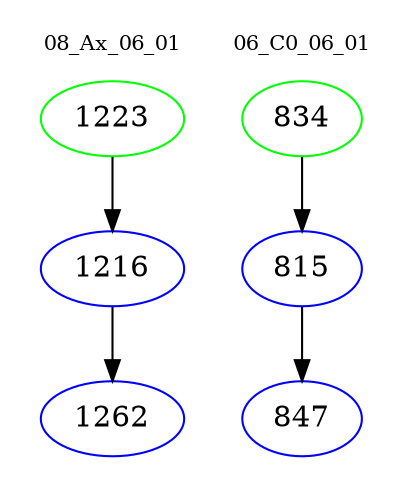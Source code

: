 digraph{
subgraph cluster_0 {
color = white
label = "08_Ax_06_01";
fontsize=10;
T0_1223 [label="1223", color="green"]
T0_1223 -> T0_1216 [color="black"]
T0_1216 [label="1216", color="blue"]
T0_1216 -> T0_1262 [color="black"]
T0_1262 [label="1262", color="blue"]
}
subgraph cluster_1 {
color = white
label = "06_C0_06_01";
fontsize=10;
T1_834 [label="834", color="green"]
T1_834 -> T1_815 [color="black"]
T1_815 [label="815", color="blue"]
T1_815 -> T1_847 [color="black"]
T1_847 [label="847", color="blue"]
}
}
